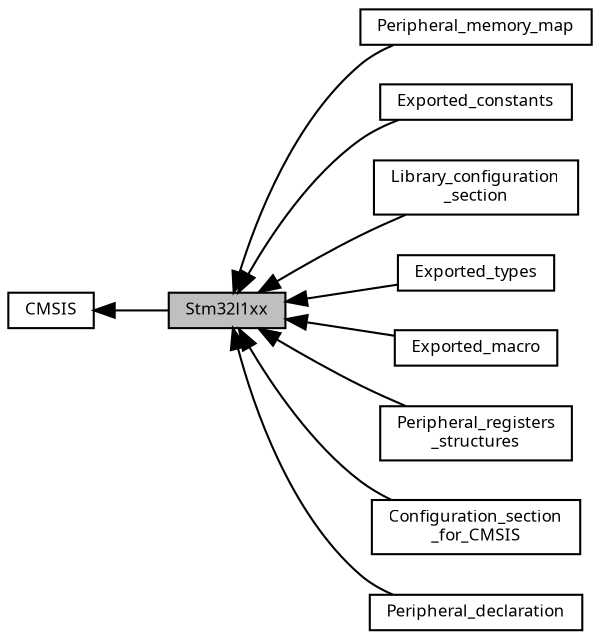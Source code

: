 digraph "Stm32l1xx"
{
  edge [fontname="Sans",fontsize="8",labelfontname="Sans",labelfontsize="8"];
  node [fontname="Sans",fontsize="8",shape=record];
  rankdir=LR;
  Node0 [label="Stm32l1xx",height=0.2,width=0.4,color="black", fillcolor="grey75", style="filled", fontcolor="black"];
  Node6 [label="Peripheral_memory_map",height=0.2,width=0.4,color="black", fillcolor="white", style="filled",URL="$group___peripheral__memory__map.html"];
  Node8 [label="Exported_constants",height=0.2,width=0.4,color="black", fillcolor="white", style="filled",URL="$group___exported__constants.html"];
  Node2 [label="Library_configuration\l_section",height=0.2,width=0.4,color="black", fillcolor="white", style="filled",URL="$group___library__configuration__section.html"];
  Node4 [label="Exported_types",height=0.2,width=0.4,color="black", fillcolor="white", style="filled",URL="$group___exported__types.html"];
  Node9 [label="Exported_macro",height=0.2,width=0.4,color="black", fillcolor="white", style="filled",URL="$group___exported__macro.html"];
  Node1 [label="CMSIS",height=0.2,width=0.4,color="black", fillcolor="white", style="filled",URL="$group___c_m_s_i_s.html"];
  Node5 [label="Peripheral_registers\l_structures",height=0.2,width=0.4,color="black", fillcolor="white", style="filled",URL="$group___peripheral__registers__structures.html"];
  Node3 [label="Configuration_section\l_for_CMSIS",height=0.2,width=0.4,color="black", fillcolor="white", style="filled",URL="$group___configuration__section__for___c_m_s_i_s.html"];
  Node7 [label="Peripheral_declaration",height=0.2,width=0.4,color="black", fillcolor="white", style="filled",URL="$group___peripheral__declaration.html"];
  Node1->Node0 [shape=plaintext, dir="back", style="solid"];
  Node0->Node2 [shape=plaintext, dir="back", style="solid"];
  Node0->Node3 [shape=plaintext, dir="back", style="solid"];
  Node0->Node4 [shape=plaintext, dir="back", style="solid"];
  Node0->Node5 [shape=plaintext, dir="back", style="solid"];
  Node0->Node6 [shape=plaintext, dir="back", style="solid"];
  Node0->Node7 [shape=plaintext, dir="back", style="solid"];
  Node0->Node8 [shape=plaintext, dir="back", style="solid"];
  Node0->Node9 [shape=plaintext, dir="back", style="solid"];
}
